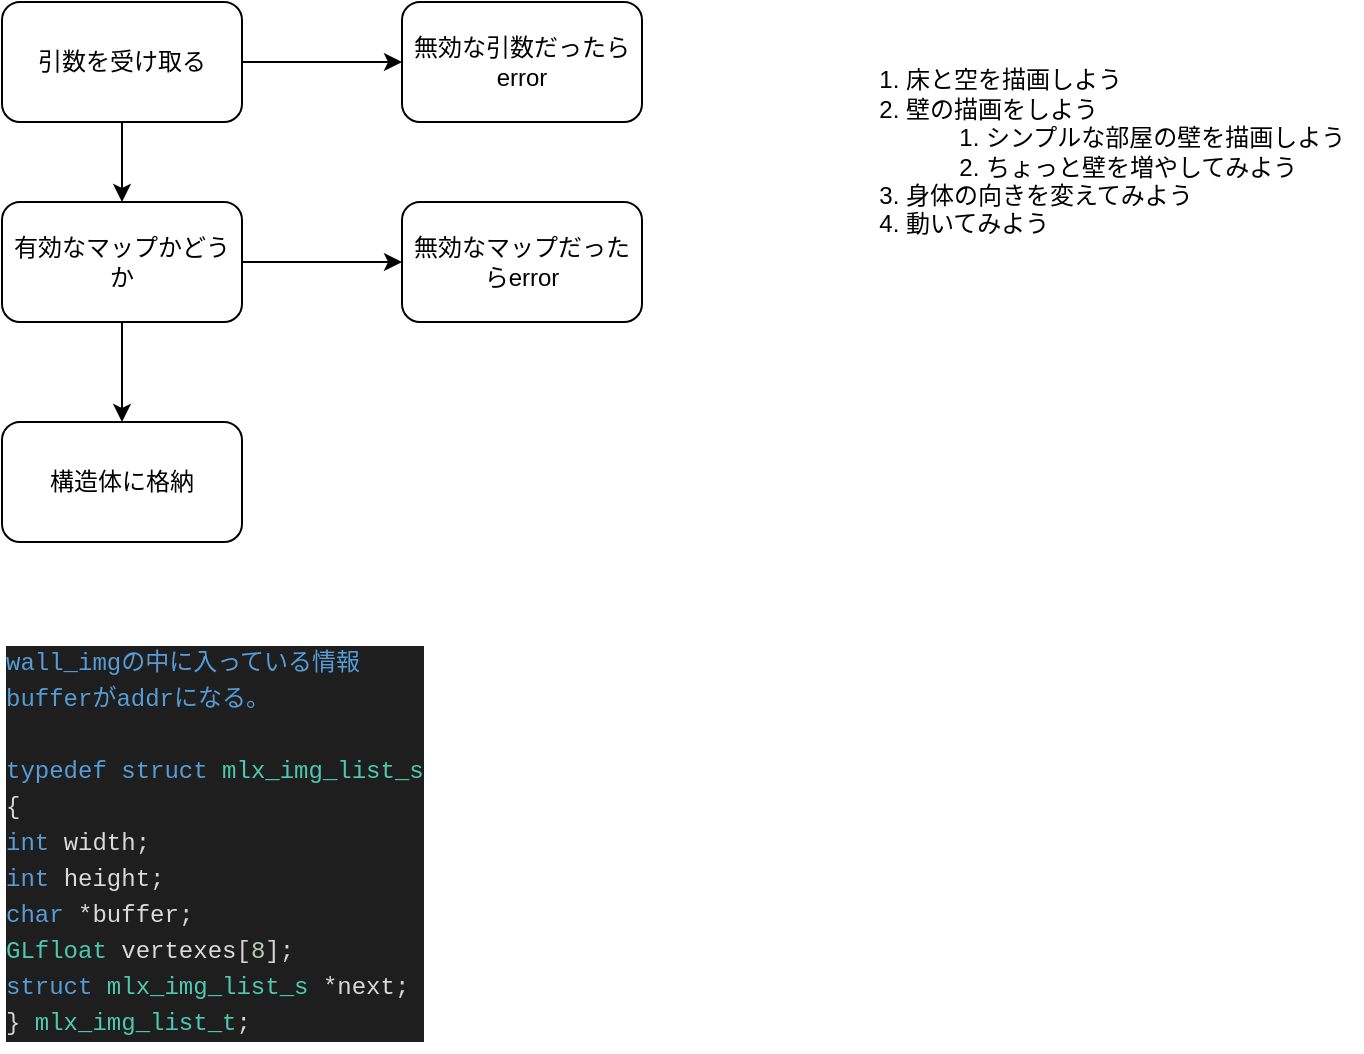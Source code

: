 <mxfile>
    <diagram id="EWy8c1vneyaUhsAxnwkW" name="Page-1">
        <mxGraphModel dx="738" dy="643" grid="1" gridSize="10" guides="1" tooltips="1" connect="1" arrows="1" fold="1" page="1" pageScale="1" pageWidth="827" pageHeight="1169" math="0" shadow="0">
            <root>
                <mxCell id="0"/>
                <mxCell id="1" parent="0"/>
                <mxCell id="4" value="" style="edgeStyle=none;html=1;" parent="1" source="2" target="3" edge="1">
                    <mxGeometry relative="1" as="geometry"/>
                </mxCell>
                <mxCell id="6" value="" style="edgeStyle=none;html=1;" parent="1" source="2" target="5" edge="1">
                    <mxGeometry relative="1" as="geometry"/>
                </mxCell>
                <mxCell id="2" value="引数を受け取る" style="rounded=1;whiteSpace=wrap;html=1;" parent="1" vertex="1">
                    <mxGeometry x="100" y="20" width="120" height="60" as="geometry"/>
                </mxCell>
                <mxCell id="8" value="" style="edgeStyle=none;html=1;" parent="1" source="3" target="7" edge="1">
                    <mxGeometry relative="1" as="geometry"/>
                </mxCell>
                <mxCell id="10" value="" style="edgeStyle=none;html=1;" parent="1" source="3" target="9" edge="1">
                    <mxGeometry relative="1" as="geometry"/>
                </mxCell>
                <mxCell id="3" value="有効なマップかどうか" style="whiteSpace=wrap;html=1;rounded=1;" parent="1" vertex="1">
                    <mxGeometry x="100" y="120" width="120" height="60" as="geometry"/>
                </mxCell>
                <mxCell id="5" value="無効な引数だったらerror" style="whiteSpace=wrap;html=1;rounded=1;" parent="1" vertex="1">
                    <mxGeometry x="300" y="20" width="120" height="60" as="geometry"/>
                </mxCell>
                <mxCell id="7" value="無効なマップだったらerror" style="whiteSpace=wrap;html=1;rounded=1;" parent="1" vertex="1">
                    <mxGeometry x="300" y="120" width="120" height="60" as="geometry"/>
                </mxCell>
                <mxCell id="9" value="構造体に格納" style="whiteSpace=wrap;html=1;rounded=1;" parent="1" vertex="1">
                    <mxGeometry x="100" y="230" width="120" height="60" as="geometry"/>
                </mxCell>
                <mxCell id="11" value="&lt;ol&gt;&lt;li&gt;&lt;span style=&quot;background-color: initial;&quot;&gt;床と空を描画しよう&lt;/span&gt;&lt;/li&gt;&lt;li&gt;壁の描画をしよう&lt;/li&gt;&lt;ol&gt;&lt;li&gt;シンプルな部屋の壁を描画しよう&lt;/li&gt;&lt;li&gt;ちょっと壁を増やしてみよう&lt;/li&gt;&lt;/ol&gt;&lt;li&gt;身体の向きを変えてみよう&lt;/li&gt;&lt;li&gt;動いてみよう&lt;/li&gt;&lt;/ol&gt;" style="text;strokeColor=none;fillColor=none;html=1;whiteSpace=wrap;verticalAlign=middle;overflow=hidden;" parent="1" vertex="1">
                    <mxGeometry x="510" y="20" width="270" height="150" as="geometry"/>
                </mxCell>
                <mxCell id="13" value="&lt;div style=&quot;color: rgb(212, 212, 212); background-color: rgb(30, 30, 30); font-family: Menlo, Monaco, &amp;quot;Courier New&amp;quot;, monospace; line-height: 18px;&quot;&gt;&lt;div&gt;&lt;span style=&quot;color: #569cd6;&quot;&gt;wall_imgの中に入っている情報&lt;/span&gt;&lt;/div&gt;&lt;div&gt;&lt;span style=&quot;color: #569cd6;&quot;&gt;bufferがaddrになる。&lt;/span&gt;&lt;/div&gt;&lt;div&gt;&lt;span style=&quot;color: #569cd6;&quot;&gt;&lt;br&gt;&lt;/span&gt;&lt;/div&gt;&lt;div&gt;&lt;span style=&quot;color: #569cd6;&quot;&gt;typedef&lt;/span&gt; &lt;span style=&quot;color: #569cd6;&quot;&gt;struct&lt;/span&gt;  &lt;span style=&quot;color: #4ec9b0;&quot;&gt;mlx_img_list_s&lt;/span&gt;&lt;/div&gt;&lt;div&gt;{&lt;/div&gt;&lt;div&gt;  &lt;span style=&quot;color: #569cd6;&quot;&gt;int&lt;/span&gt;     &lt;span style=&quot;color: #dadada;&quot;&gt;width&lt;/span&gt;;&lt;/div&gt;&lt;div&gt;  &lt;span style=&quot;color: #569cd6;&quot;&gt;int&lt;/span&gt;     &lt;span style=&quot;color: #dadada;&quot;&gt;height&lt;/span&gt;;&lt;/div&gt;&lt;div&gt;  &lt;span style=&quot;color: #569cd6;&quot;&gt;char&lt;/span&gt;      *&lt;span style=&quot;color: #dadada;&quot;&gt;buffer&lt;/span&gt;;&lt;/div&gt;&lt;div&gt;  &lt;span style=&quot;color: #4ec9b0;&quot;&gt;GLfloat&lt;/span&gt;   &lt;span style=&quot;color: #dadada;&quot;&gt;vertexes&lt;/span&gt;[&lt;span style=&quot;color: #b5cea8;&quot;&gt;8&lt;/span&gt;];&lt;/div&gt;&lt;div&gt;  &lt;span style=&quot;color: #569cd6;&quot;&gt;struct&lt;/span&gt; &lt;span style=&quot;color: #4ec9b0;&quot;&gt;mlx_img_list_s&lt;/span&gt; *&lt;span style=&quot;color: #dadada;&quot;&gt;next&lt;/span&gt;;&lt;/div&gt;&lt;div&gt;} &lt;span style=&quot;color: #4ec9b0;&quot;&gt;mlx_img_list_t&lt;/span&gt;;&lt;/div&gt;&lt;/div&gt;" style="text;html=1;align=left;verticalAlign=middle;resizable=0;points=[];autosize=1;strokeColor=none;fillColor=none;" vertex="1" parent="1">
                    <mxGeometry x="100" y="335" width="230" height="210" as="geometry"/>
                </mxCell>
            </root>
        </mxGraphModel>
    </diagram>
    <diagram id="lN4ptRzub2Zto71YPvkB" name="ページ2">
        <mxGraphModel dx="1653" dy="2044" grid="1" gridSize="10" guides="1" tooltips="1" connect="1" arrows="1" fold="1" page="1" pageScale="1" pageWidth="827" pageHeight="1169" math="0" shadow="0">
            <root>
                <mxCell id="0"/>
                <mxCell id="1" parent="0"/>
                <mxCell id="qId6zHcTl11jLv3Dx4L5-36" value="" style="swimlane;startSize=0;" parent="1" vertex="1">
                    <mxGeometry x="360" y="438" width="80" height="80" as="geometry"/>
                </mxCell>
                <mxCell id="qId6zHcTl11jLv3Dx4L5-37" value="壁（4 , 2）" style="text;html=1;align=center;verticalAlign=middle;resizable=0;points=[];autosize=1;strokeColor=none;fillColor=none;" parent="qId6zHcTl11jLv3Dx4L5-36" vertex="1">
                    <mxGeometry x="-80" y="25" width="80" height="30" as="geometry"/>
                </mxCell>
                <mxCell id="qId6zHcTl11jLv3Dx4L5-38" value="壁（4 , 3）" style="text;html=1;align=center;verticalAlign=middle;resizable=0;points=[];autosize=1;strokeColor=none;fillColor=none;" parent="qId6zHcTl11jLv3Dx4L5-36" vertex="1">
                    <mxGeometry y="25" width="80" height="30" as="geometry"/>
                </mxCell>
                <mxCell id="qId6zHcTl11jLv3Dx4L5-34" value="" style="swimlane;startSize=0;" parent="1" vertex="1">
                    <mxGeometry x="200" y="438" width="80" height="80" as="geometry"/>
                </mxCell>
                <mxCell id="qId6zHcTl11jLv3Dx4L5-35" value="壁（4 , 1）" style="text;html=1;align=center;verticalAlign=middle;resizable=0;points=[];autosize=1;strokeColor=none;fillColor=none;" parent="qId6zHcTl11jLv3Dx4L5-34" vertex="1">
                    <mxGeometry y="25" width="80" height="30" as="geometry"/>
                </mxCell>
                <mxCell id="qId6zHcTl11jLv3Dx4L5-15" value="" style="swimlane;startSize=0;" parent="1" vertex="1">
                    <mxGeometry x="360" y="278" width="80" height="80" as="geometry"/>
                </mxCell>
                <mxCell id="qId6zHcTl11jLv3Dx4L5-16" value="" style="swimlane;startSize=0;" parent="qId6zHcTl11jLv3Dx4L5-15" vertex="1">
                    <mxGeometry y="-80" width="80" height="80" as="geometry"/>
                </mxCell>
                <mxCell id="qId6zHcTl11jLv3Dx4L5-25" value="" style="swimlane;startSize=0;" parent="1" vertex="1">
                    <mxGeometry x="440" y="198" width="80" height="80" as="geometry"/>
                </mxCell>
                <mxCell id="GGwGBcmm_Leb2s4H19IK-2" value="2, 4" style="ellipse;whiteSpace=wrap;html=1;fillColor=#f0a30a;fontColor=#000000;strokeColor=#BD7000;" parent="qId6zHcTl11jLv3Dx4L5-25" vertex="1">
                    <mxGeometry x="-20" y="70" width="40" height="30" as="geometry"/>
                </mxCell>
                <mxCell id="qId6zHcTl11jLv3Dx4L5-27" value="" style="swimlane;startSize=0;" parent="1" vertex="1">
                    <mxGeometry x="520" y="198" width="80" height="80" as="geometry"/>
                </mxCell>
                <mxCell id="GGwGBcmm_Leb2s4H19IK-9" value="壁（1 , 5）" style="text;html=1;align=center;verticalAlign=middle;resizable=0;points=[];autosize=1;strokeColor=none;fillColor=none;" parent="qId6zHcTl11jLv3Dx4L5-27" vertex="1">
                    <mxGeometry y="25" width="80" height="30" as="geometry"/>
                </mxCell>
                <mxCell id="GGwGBcmm_Leb2s4H19IK-18" style="edgeStyle=none;html=1;exitX=0;exitY=0;exitDx=0;exitDy=0;" parent="1" source="qId6zHcTl11jLv3Dx4L5-1" edge="1">
                    <mxGeometry relative="1" as="geometry">
                        <mxPoint x="70" y="70" as="targetPoint"/>
                    </mxGeometry>
                </mxCell>
                <mxCell id="qId6zHcTl11jLv3Dx4L5-1" value="" style="swimlane;startSize=0;fillColor=#B0E3E6;shadow=0;" parent="1" vertex="1">
                    <mxGeometry x="120" y="118" width="80" height="80" as="geometry">
                        <mxRectangle x="120" y="40" width="50" height="40" as="alternateBounds"/>
                    </mxGeometry>
                </mxCell>
                <mxCell id="qId6zHcTl11jLv3Dx4L5-2" value="壁（0 , 0）" style="text;html=1;align=center;verticalAlign=middle;resizable=0;points=[];autosize=1;strokeColor=none;fillColor=none;" parent="qId6zHcTl11jLv3Dx4L5-1" vertex="1">
                    <mxGeometry y="25" width="80" height="30" as="geometry"/>
                </mxCell>
                <mxCell id="qId6zHcTl11jLv3Dx4L5-45" value="0, 0" style="ellipse;whiteSpace=wrap;html=1;fillColor=#f0a30a;fontColor=#000000;strokeColor=#BD7000;" parent="qId6zHcTl11jLv3Dx4L5-1" vertex="1">
                    <mxGeometry x="-20" y="-8" width="40" height="30" as="geometry"/>
                </mxCell>
                <mxCell id="qId6zHcTl11jLv3Dx4L5-3" value="" style="swimlane;startSize=0;" parent="1" vertex="1">
                    <mxGeometry x="280" y="118" width="80" height="80" as="geometry"/>
                </mxCell>
                <mxCell id="qId6zHcTl11jLv3Dx4L5-4" value="" style="swimlane;startSize=0;" parent="1" vertex="1">
                    <mxGeometry x="120" y="198" width="80" height="80" as="geometry"/>
                </mxCell>
                <mxCell id="qId6zHcTl11jLv3Dx4L5-5" value="壁（1 , 0）" style="text;html=1;align=center;verticalAlign=middle;resizable=0;points=[];autosize=1;strokeColor=none;fillColor=none;" parent="qId6zHcTl11jLv3Dx4L5-4" vertex="1">
                    <mxGeometry y="25" width="80" height="30" as="geometry"/>
                </mxCell>
                <mxCell id="qId6zHcTl11jLv3Dx4L5-7" value="" style="swimlane;startSize=0;" parent="1" vertex="1">
                    <mxGeometry x="200" y="118" width="80" height="80" as="geometry"/>
                </mxCell>
                <mxCell id="qId6zHcTl11jLv3Dx4L5-8" value="壁（0 , 1）" style="text;html=1;align=center;verticalAlign=middle;resizable=0;points=[];autosize=1;strokeColor=none;fillColor=none;" parent="qId6zHcTl11jLv3Dx4L5-7" vertex="1">
                    <mxGeometry y="25" width="80" height="30" as="geometry"/>
                </mxCell>
                <mxCell id="qId6zHcTl11jLv3Dx4L5-9" value="" style="swimlane;startSize=0;" parent="1" vertex="1">
                    <mxGeometry x="280" y="278" width="80" height="80" as="geometry"/>
                </mxCell>
                <mxCell id="qId6zHcTl11jLv3Dx4L5-10" value="" style="swimlane;startSize=0;" parent="qId6zHcTl11jLv3Dx4L5-9" vertex="1">
                    <mxGeometry y="-80" width="80" height="80" as="geometry"/>
                </mxCell>
                <mxCell id="qId6zHcTl11jLv3Dx4L5-11" value="" style="swimlane;startSize=0;" parent="1" vertex="1">
                    <mxGeometry x="200" y="278" width="80" height="80" as="geometry"/>
                </mxCell>
                <mxCell id="qId6zHcTl11jLv3Dx4L5-52" value="2, 2" style="ellipse;whiteSpace=wrap;html=1;fillColor=#f0a30a;fontColor=#000000;strokeColor=#BD7000;" parent="qId6zHcTl11jLv3Dx4L5-11" vertex="1">
                    <mxGeometry x="60" y="-5" width="40" height="30" as="geometry"/>
                </mxCell>
                <mxCell id="qId6zHcTl11jLv3Dx4L5-12" value="" style="swimlane;startSize=0;" parent="1" vertex="1">
                    <mxGeometry x="120" y="278" width="80" height="80" as="geometry"/>
                </mxCell>
                <mxCell id="qId6zHcTl11jLv3Dx4L5-13" value="壁（2 , 0）" style="text;html=1;align=center;verticalAlign=middle;resizable=0;points=[];autosize=1;strokeColor=none;fillColor=none;" parent="qId6zHcTl11jLv3Dx4L5-12" vertex="1">
                    <mxGeometry y="25" width="80" height="30" as="geometry"/>
                </mxCell>
                <mxCell id="qId6zHcTl11jLv3Dx4L5-49" value="2, 1" style="ellipse;whiteSpace=wrap;html=1;fillColor=#f0a30a;fontColor=#000000;strokeColor=#BD7000;" parent="qId6zHcTl11jLv3Dx4L5-12" vertex="1">
                    <mxGeometry x="60" y="-5" width="40" height="30" as="geometry"/>
                </mxCell>
                <mxCell id="GGwGBcmm_Leb2s4H19IK-16" style="edgeStyle=none;html=1;exitX=0;exitY=0;exitDx=0;exitDy=0;" parent="1" source="qId6zHcTl11jLv3Dx4L5-14" edge="1">
                    <mxGeometry relative="1" as="geometry">
                        <mxPoint x="360.333" y="40" as="targetPoint"/>
                    </mxGeometry>
                </mxCell>
                <mxCell id="qId6zHcTl11jLv3Dx4L5-14" value="" style="swimlane;startSize=0;" parent="1" vertex="1">
                    <mxGeometry x="360" y="118" width="80" height="80" as="geometry"/>
                </mxCell>
                <mxCell id="qId6zHcTl11jLv3Dx4L5-17" value="" style="swimlane;startSize=0;" parent="1" vertex="1">
                    <mxGeometry x="440" y="358" width="80" height="80" as="geometry"/>
                </mxCell>
                <mxCell id="qId6zHcTl11jLv3Dx4L5-19" value="" style="swimlane;startSize=0;" parent="1" vertex="1">
                    <mxGeometry x="360" y="358" width="80" height="80" as="geometry"/>
                </mxCell>
                <mxCell id="qId6zHcTl11jLv3Dx4L5-20" value="人 （3.5, 4.5）" style="shape=umlActor;verticalLabelPosition=bottom;verticalAlign=top;html=1;outlineConnect=0;fillColor=#B0E3E6;" parent="qId6zHcTl11jLv3Dx4L5-19" vertex="1">
                    <mxGeometry x="25" y="30" width="25" height="50" as="geometry"/>
                </mxCell>
                <mxCell id="qId6zHcTl11jLv3Dx4L5-21" value="" style="swimlane;startSize=0;" parent="1" vertex="1">
                    <mxGeometry x="280" y="358" width="80" height="82" as="geometry"/>
                </mxCell>
                <mxCell id="qId6zHcTl11jLv3Dx4L5-22" value="" style="swimlane;startSize=0;" parent="1" vertex="1">
                    <mxGeometry x="520" y="358" width="80" height="80" as="geometry"/>
                </mxCell>
                <mxCell id="qId6zHcTl11jLv3Dx4L5-23" value="" style="swimlane;startSize=0;" parent="qId6zHcTl11jLv3Dx4L5-22" vertex="1">
                    <mxGeometry y="-80" width="80" height="80" as="geometry"/>
                </mxCell>
                <mxCell id="GGwGBcmm_Leb2s4H19IK-3" value="2, 5" style="ellipse;whiteSpace=wrap;html=1;fillColor=#f0a30a;fontColor=#000000;strokeColor=#BD7000;" parent="qId6zHcTl11jLv3Dx4L5-23" vertex="1">
                    <mxGeometry x="-20" y="-10" width="40" height="30" as="geometry"/>
                </mxCell>
                <mxCell id="qId6zHcTl11jLv3Dx4L5-24" value="" style="swimlane;startSize=0;" parent="1" vertex="1">
                    <mxGeometry x="440" y="118" width="80" height="80" as="geometry"/>
                </mxCell>
                <mxCell id="qId6zHcTl11jLv3Dx4L5-26" value="" style="swimlane;startSize=0;" parent="1" vertex="1">
                    <mxGeometry x="520" y="118" width="80" height="80" as="geometry"/>
                </mxCell>
                <mxCell id="GGwGBcmm_Leb2s4H19IK-5" value="1, 4" style="ellipse;whiteSpace=wrap;html=1;fillColor=#f0a30a;fontColor=#000000;strokeColor=#BD7000;" parent="qId6zHcTl11jLv3Dx4L5-26" vertex="1">
                    <mxGeometry x="-98" y="63" width="40" height="30" as="geometry"/>
                </mxCell>
                <mxCell id="qId6zHcTl11jLv3Dx4L5-29" value="" style="swimlane;startSize=0;" parent="1" vertex="1">
                    <mxGeometry x="120" y="358" width="80" height="80" as="geometry"/>
                </mxCell>
                <mxCell id="qId6zHcTl11jLv3Dx4L5-30" value="壁（3 , 0）" style="text;html=1;align=center;verticalAlign=middle;resizable=0;points=[];autosize=1;strokeColor=none;fillColor=none;" parent="qId6zHcTl11jLv3Dx4L5-29" vertex="1">
                    <mxGeometry y="25" width="80" height="30" as="geometry"/>
                </mxCell>
                <mxCell id="qId6zHcTl11jLv3Dx4L5-31" value="" style="swimlane;startSize=0;" parent="1" vertex="1">
                    <mxGeometry x="120" y="438" width="80" height="80" as="geometry"/>
                </mxCell>
                <mxCell id="qId6zHcTl11jLv3Dx4L5-32" value="壁（4 , 0）" style="text;html=1;align=center;verticalAlign=middle;resizable=0;points=[];autosize=1;strokeColor=none;fillColor=none;" parent="qId6zHcTl11jLv3Dx4L5-31" vertex="1">
                    <mxGeometry y="25" width="80" height="30" as="geometry"/>
                </mxCell>
                <mxCell id="qId6zHcTl11jLv3Dx4L5-33" value="" style="swimlane;startSize=0;" parent="1" vertex="1">
                    <mxGeometry x="280" y="440" width="80" height="78" as="geometry"/>
                </mxCell>
                <mxCell id="vwlW11sScDJuwdCTFVRj-3" value="4, 2" style="ellipse;whiteSpace=wrap;html=1;fillColor=#f0a30a;fontColor=#000000;strokeColor=#BD7000;" vertex="1" parent="qId6zHcTl11jLv3Dx4L5-33">
                    <mxGeometry x="-20" y="-18" width="40" height="30" as="geometry"/>
                </mxCell>
                <mxCell id="vwlW11sScDJuwdCTFVRj-4" value="4, 3" style="ellipse;whiteSpace=wrap;html=1;fillColor=#f0a30a;fontColor=#000000;strokeColor=#BD7000;" vertex="1" parent="qId6zHcTl11jLv3Dx4L5-33">
                    <mxGeometry x="60" y="-18" width="40" height="30" as="geometry"/>
                </mxCell>
                <mxCell id="qId6zHcTl11jLv3Dx4L5-39" value="" style="swimlane;startSize=0;" parent="1" vertex="1">
                    <mxGeometry x="440" y="438" width="80" height="80" as="geometry"/>
                </mxCell>
                <mxCell id="qId6zHcTl11jLv3Dx4L5-40" value="壁（4 , 4）" style="text;html=1;align=center;verticalAlign=middle;resizable=0;points=[];autosize=1;strokeColor=none;fillColor=none;" parent="qId6zHcTl11jLv3Dx4L5-39" vertex="1">
                    <mxGeometry y="25" width="80" height="30" as="geometry"/>
                </mxCell>
                <mxCell id="qId6zHcTl11jLv3Dx4L5-41" value="" style="swimlane;startSize=0;" parent="1" vertex="1">
                    <mxGeometry x="520" y="438" width="81" height="80" as="geometry"/>
                </mxCell>
                <mxCell id="qId6zHcTl11jLv3Dx4L5-42" value="壁（4 , 5）" style="text;html=1;align=center;verticalAlign=middle;resizable=0;points=[];autosize=1;strokeColor=none;fillColor=none;" parent="qId6zHcTl11jLv3Dx4L5-41" vertex="1">
                    <mxGeometry x="1" y="25" width="80" height="30" as="geometry"/>
                </mxCell>
                <mxCell id="qId6zHcTl11jLv3Dx4L5-43" style="edgeStyle=none;html=1;exitX=0.25;exitY=0.1;exitDx=0;exitDy=0;exitPerimeter=0;" parent="1" source="qId6zHcTl11jLv3Dx4L5-20" target="qId6zHcTl11jLv3Dx4L5-4" edge="1">
                    <mxGeometry relative="1" as="geometry"/>
                </mxCell>
                <mxCell id="qId6zHcTl11jLv3Dx4L5-44" style="edgeStyle=none;html=1;exitX=0.75;exitY=0.1;exitDx=0;exitDy=0;exitPerimeter=0;entryX=0;entryY=0.75;entryDx=0;entryDy=0;" parent="1" source="qId6zHcTl11jLv3Dx4L5-20" target="qId6zHcTl11jLv3Dx4L5-27" edge="1">
                    <mxGeometry relative="1" as="geometry"/>
                </mxCell>
                <mxCell id="qId6zHcTl11jLv3Dx4L5-46" value="1, 1" style="ellipse;whiteSpace=wrap;html=1;fillColor=#f0a30a;fontColor=#000000;strokeColor=#BD7000;" parent="1" vertex="1">
                    <mxGeometry x="180" y="181" width="40" height="30" as="geometry"/>
                </mxCell>
                <mxCell id="qId6zHcTl11jLv3Dx4L5-50" style="edgeStyle=none;html=1;entryX=0.254;entryY=-0.058;entryDx=0;entryDy=0;entryPerimeter=0;" parent="1" target="qId6zHcTl11jLv3Dx4L5-37" edge="1">
                    <mxGeometry relative="1" as="geometry">
                        <mxPoint x="390" y="395" as="sourcePoint"/>
                        <mxPoint x="190" y="548" as="targetPoint"/>
                    </mxGeometry>
                </mxCell>
                <mxCell id="GGwGBcmm_Leb2s4H19IK-1" value="5, 6" style="ellipse;whiteSpace=wrap;html=1;fillColor=#f0a30a;fontColor=#000000;strokeColor=#BD7000;" parent="1" vertex="1">
                    <mxGeometry x="580" y="498" width="40" height="30" as="geometry"/>
                </mxCell>
                <mxCell id="GGwGBcmm_Leb2s4H19IK-11" value="" style="swimlane;startSize=0;" parent="1" vertex="1">
                    <mxGeometry x="120" y="598" width="80" height="80" as="geometry"/>
                </mxCell>
                <mxCell id="GGwGBcmm_Leb2s4H19IK-13" value="map [ ]&amp;nbsp; [ ]" style="text;html=1;align=center;verticalAlign=middle;resizable=0;points=[];autosize=1;strokeColor=none;fillColor=none;" parent="GGwGBcmm_Leb2s4H19IK-11" vertex="1">
                    <mxGeometry y="25" width="80" height="30" as="geometry"/>
                </mxCell>
                <mxCell id="GGwGBcmm_Leb2s4H19IK-12" value="player_pos" style="ellipse;whiteSpace=wrap;html=1;fillColor=#f0a30a;fontColor=#000000;strokeColor=#BD7000;" parent="1" vertex="1">
                    <mxGeometry x="120" y="688" width="110" height="80" as="geometry"/>
                </mxCell>
                <mxCell id="GGwGBcmm_Leb2s4H19IK-17" value="&lt;span style=&quot;font-size: medium;&quot;&gt;270 (3 pi / 2)&lt;/span&gt;" style="rounded=0;whiteSpace=wrap;html=1;" parent="1" vertex="1">
                    <mxGeometry x="300" y="-20" width="120" height="60" as="geometry"/>
                </mxCell>
                <mxCell id="GGwGBcmm_Leb2s4H19IK-19" value="&lt;span style=&quot;font-size: medium;&quot;&gt;225 (5 pi / 4)&lt;/span&gt;" style="rounded=0;whiteSpace=wrap;html=1;" parent="1" vertex="1">
                    <mxGeometry x="10" width="120" height="60" as="geometry"/>
                </mxCell>
                <mxCell id="GGwGBcmm_Leb2s4H19IK-20" style="edgeStyle=none;html=1;exitX=0;exitY=0;exitDx=0;exitDy=0;" parent="1" edge="1">
                    <mxGeometry relative="1" as="geometry">
                        <mxPoint x="660" y="60" as="targetPoint"/>
                        <mxPoint x="599.33" y="118" as="sourcePoint"/>
                    </mxGeometry>
                </mxCell>
                <mxCell id="GGwGBcmm_Leb2s4H19IK-21" value="&lt;span style=&quot;font-size: medium;&quot;&gt;315 (7 pi / 4)&lt;/span&gt;" style="rounded=0;whiteSpace=wrap;html=1;" parent="1" vertex="1">
                    <mxGeometry x="600" width="120" height="60" as="geometry"/>
                </mxCell>
                <mxCell id="GGwGBcmm_Leb2s4H19IK-23" style="edgeStyle=none;html=1;exitX=0;exitY=0;exitDx=0;exitDy=0;" parent="1" edge="1">
                    <mxGeometry relative="1" as="geometry">
                        <mxPoint x="50" y="320" as="targetPoint"/>
                        <mxPoint x="120" y="318" as="sourcePoint"/>
                    </mxGeometry>
                </mxCell>
                <mxCell id="GGwGBcmm_Leb2s4H19IK-24" value="&lt;span style=&quot;font-size: medium;&quot;&gt;180 ( pi )&lt;/span&gt;" style="rounded=0;whiteSpace=wrap;html=1;" parent="1" vertex="1">
                    <mxGeometry x="-70" y="288" width="120" height="60" as="geometry"/>
                </mxCell>
                <mxCell id="GGwGBcmm_Leb2s4H19IK-25" value="&lt;span style=&quot;font-size: medium;&quot;&gt;0 (0)&lt;br&gt;360 (2 pi)&lt;br&gt;&lt;/span&gt;" style="rounded=0;whiteSpace=wrap;html=1;" parent="1" vertex="1">
                    <mxGeometry x="670" y="288" width="120" height="60" as="geometry"/>
                </mxCell>
                <mxCell id="GGwGBcmm_Leb2s4H19IK-26" style="edgeStyle=none;html=1;entryX=0;entryY=0.5;entryDx=0;entryDy=0;exitX=1;exitY=0.5;exitDx=0;exitDy=0;" parent="1" source="qId6zHcTl11jLv3Dx4L5-23" target="GGwGBcmm_Leb2s4H19IK-25" edge="1">
                    <mxGeometry relative="1" as="geometry">
                        <mxPoint x="600" y="319" as="targetPoint"/>
                        <mxPoint x="630" y="280" as="sourcePoint"/>
                    </mxGeometry>
                </mxCell>
                <mxCell id="GGwGBcmm_Leb2s4H19IK-27" style="edgeStyle=none;html=1;exitX=0;exitY=0;exitDx=0;exitDy=0;" parent="1" edge="1">
                    <mxGeometry relative="1" as="geometry">
                        <mxPoint x="650" y="550" as="targetPoint"/>
                        <mxPoint x="601.0" y="518" as="sourcePoint"/>
                    </mxGeometry>
                </mxCell>
                <mxCell id="GGwGBcmm_Leb2s4H19IK-28" value="&lt;span style=&quot;font-size: medium;&quot;&gt;45 (pi / 4)&lt;/span&gt;" style="rounded=0;whiteSpace=wrap;html=1;" parent="1" vertex="1">
                    <mxGeometry x="650" y="555" width="120" height="60" as="geometry"/>
                </mxCell>
                <mxCell id="GGwGBcmm_Leb2s4H19IK-29" style="edgeStyle=none;html=1;exitX=0;exitY=0;exitDx=0;exitDy=0;entryX=1;entryY=0;entryDx=0;entryDy=0;" parent="1" target="GGwGBcmm_Leb2s4H19IK-30" edge="1">
                    <mxGeometry relative="1" as="geometry">
                        <mxPoint x="169" y="550" as="targetPoint"/>
                        <mxPoint x="120" y="518" as="sourcePoint"/>
                    </mxGeometry>
                </mxCell>
                <mxCell id="GGwGBcmm_Leb2s4H19IK-30" value="&lt;span style=&quot;font-size: medium;&quot;&gt;135 (3 pi / 4)&lt;/span&gt;" style="rounded=0;whiteSpace=wrap;html=1;" parent="1" vertex="1">
                    <mxGeometry x="-50" y="570" width="120" height="60" as="geometry"/>
                </mxCell>
                <mxCell id="GGwGBcmm_Leb2s4H19IK-32" value="&lt;font size=&quot;3&quot;&gt;90 (pi / 2)&lt;/font&gt;" style="rounded=0;whiteSpace=wrap;html=1;" parent="1" vertex="1">
                    <mxGeometry x="310" y="608" width="120" height="60" as="geometry"/>
                </mxCell>
                <mxCell id="GGwGBcmm_Leb2s4H19IK-33" style="edgeStyle=none;html=1;exitX=0;exitY=1;exitDx=0;exitDy=0;entryX=0.433;entryY=-0.017;entryDx=0;entryDy=0;entryPerimeter=0;" parent="1" source="qId6zHcTl11jLv3Dx4L5-36" target="GGwGBcmm_Leb2s4H19IK-32" edge="1">
                    <mxGeometry relative="1" as="geometry">
                        <mxPoint x="360.163" y="544" as="targetPoint"/>
                        <mxPoint x="379.83" y="625" as="sourcePoint"/>
                    </mxGeometry>
                </mxCell>
                <mxCell id="vwlW11sScDJuwdCTFVRj-1" value="1, 5" style="ellipse;whiteSpace=wrap;html=1;fillColor=#f0a30a;fontColor=#000000;strokeColor=#BD7000;" vertex="1" parent="1">
                    <mxGeometry x="500" y="182" width="40" height="30" as="geometry"/>
                </mxCell>
                <mxCell id="vwlW11sScDJuwdCTFVRj-2" value="壁（1 , 1）" style="text;html=1;align=center;verticalAlign=middle;resizable=0;points=[];autosize=1;strokeColor=none;fillColor=none;" vertex="1" parent="1">
                    <mxGeometry x="200" y="223" width="80" height="30" as="geometry"/>
                </mxCell>
            </root>
        </mxGraphModel>
    </diagram>
</mxfile>
